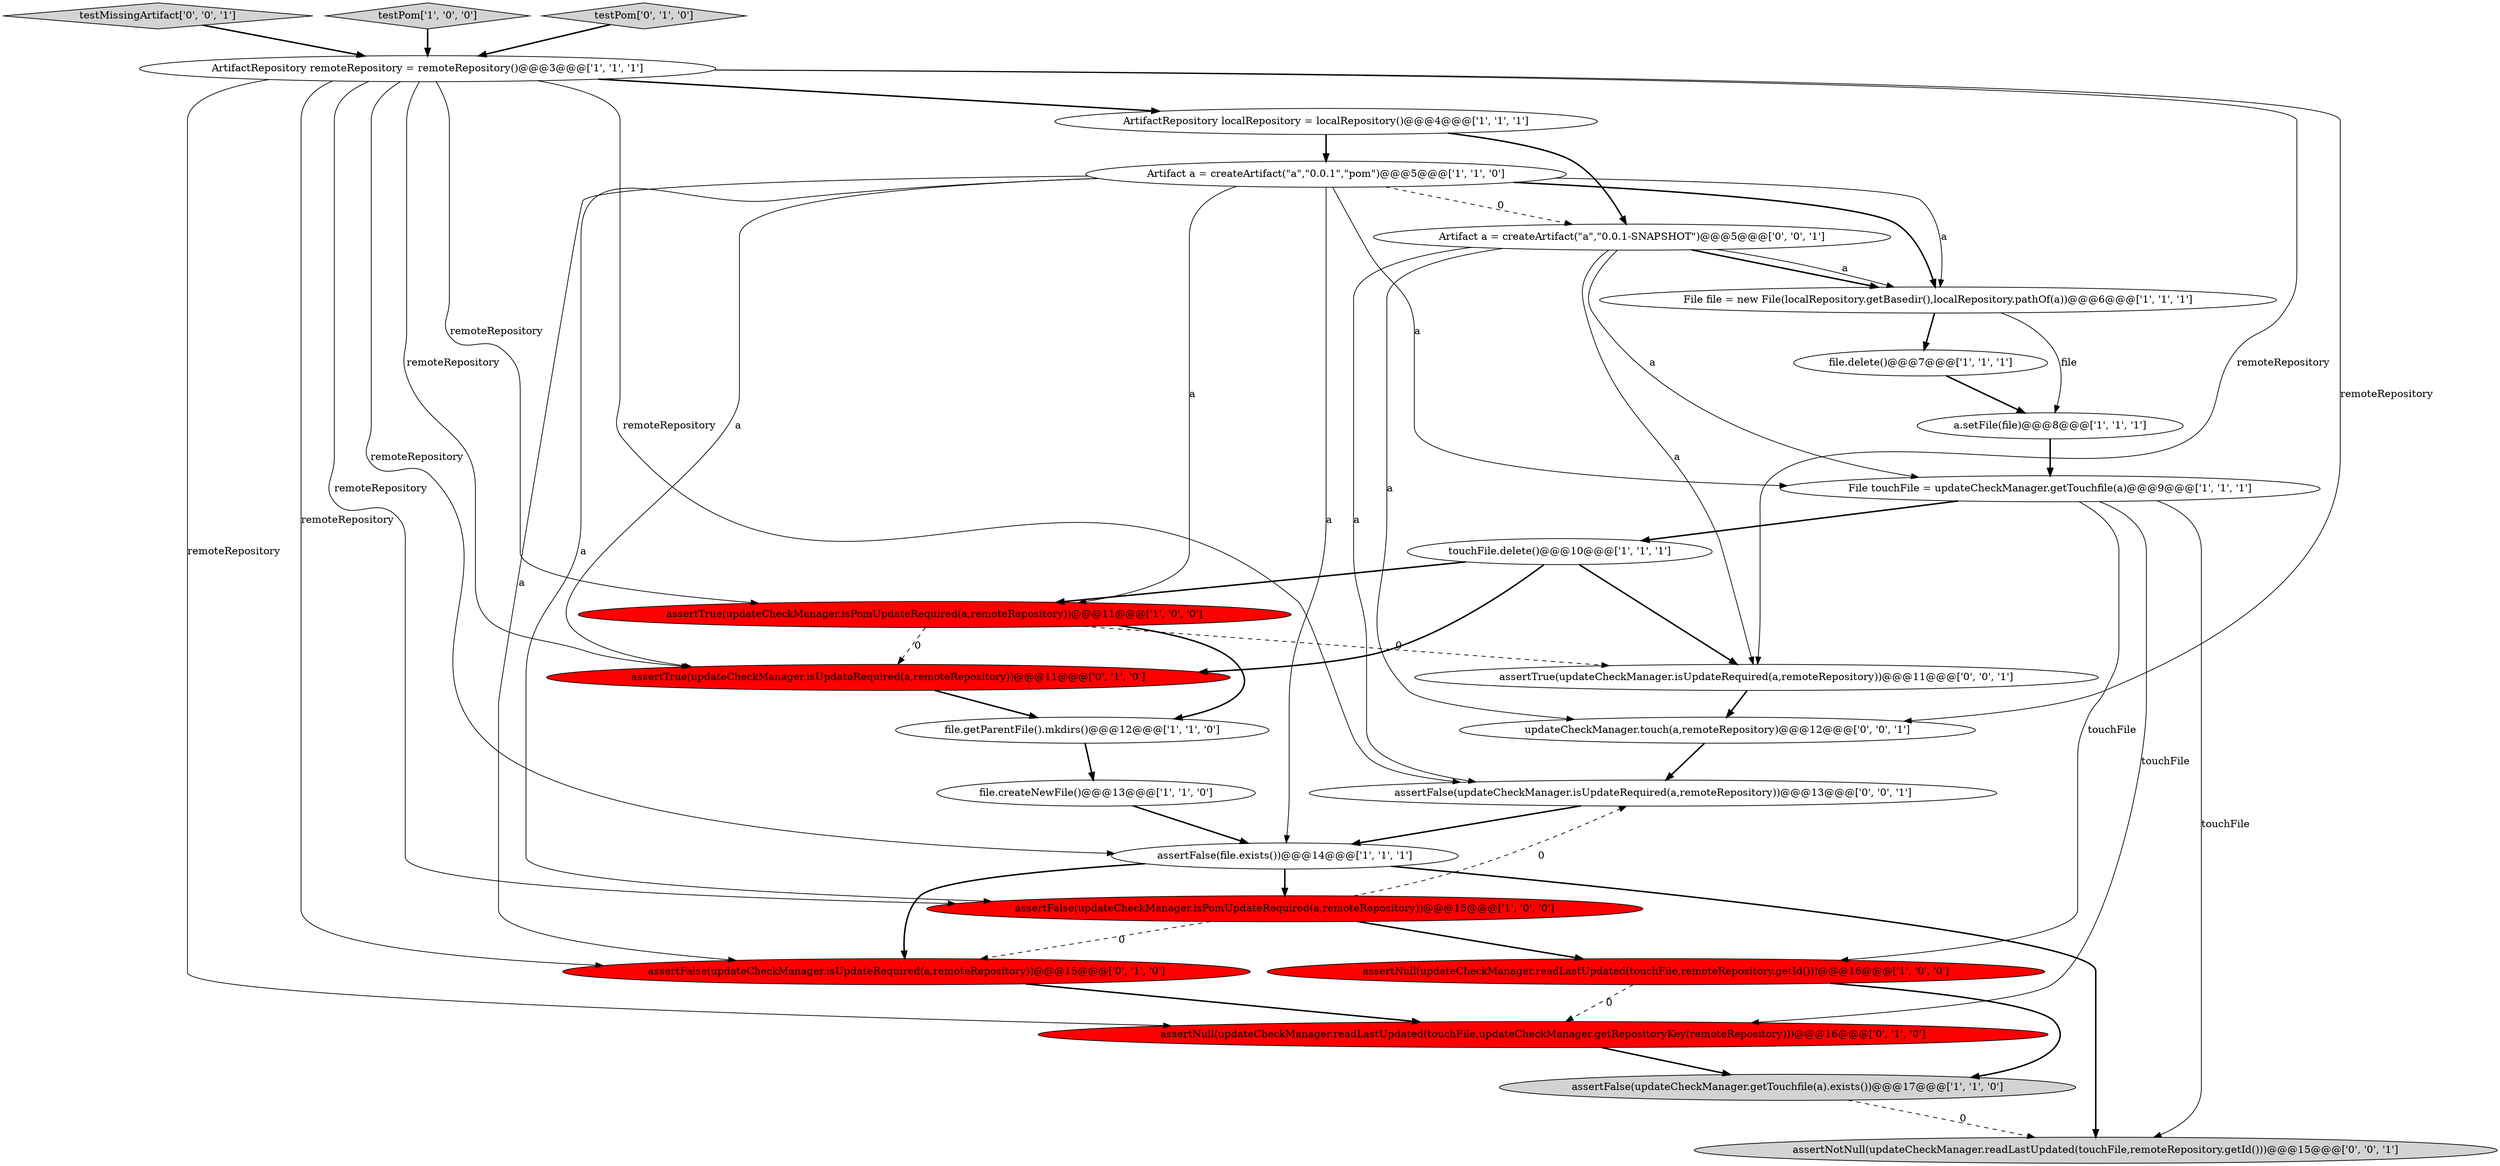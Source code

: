 digraph {
20 [style = filled, label = "assertTrue(updateCheckManager.isUpdateRequired(a,remoteRepository))@@@11@@@['0', '0', '1']", fillcolor = white, shape = ellipse image = "AAA0AAABBB3BBB"];
25 [style = filled, label = "Artifact a = createArtifact(\"a\",\"0.0.1-SNAPSHOT\")@@@5@@@['0', '0', '1']", fillcolor = white, shape = ellipse image = "AAA0AAABBB3BBB"];
16 [style = filled, label = "assertTrue(updateCheckManager.isUpdateRequired(a,remoteRepository))@@@11@@@['0', '1', '0']", fillcolor = red, shape = ellipse image = "AAA1AAABBB2BBB"];
22 [style = filled, label = "updateCheckManager.touch(a,remoteRepository)@@@12@@@['0', '0', '1']", fillcolor = white, shape = ellipse image = "AAA0AAABBB3BBB"];
13 [style = filled, label = "assertFalse(updateCheckManager.getTouchfile(a).exists())@@@17@@@['1', '1', '0']", fillcolor = lightgray, shape = ellipse image = "AAA0AAABBB1BBB"];
2 [style = filled, label = "Artifact a = createArtifact(\"a\",\"0.0.1\",\"pom\")@@@5@@@['1', '1', '0']", fillcolor = white, shape = ellipse image = "AAA0AAABBB1BBB"];
21 [style = filled, label = "assertFalse(updateCheckManager.isUpdateRequired(a,remoteRepository))@@@13@@@['0', '0', '1']", fillcolor = white, shape = ellipse image = "AAA0AAABBB3BBB"];
18 [style = filled, label = "assertFalse(updateCheckManager.isUpdateRequired(a,remoteRepository))@@@15@@@['0', '1', '0']", fillcolor = red, shape = ellipse image = "AAA1AAABBB2BBB"];
5 [style = filled, label = "ArtifactRepository localRepository = localRepository()@@@4@@@['1', '1', '1']", fillcolor = white, shape = ellipse image = "AAA0AAABBB1BBB"];
15 [style = filled, label = "file.getParentFile().mkdirs()@@@12@@@['1', '1', '0']", fillcolor = white, shape = ellipse image = "AAA0AAABBB1BBB"];
6 [style = filled, label = "File file = new File(localRepository.getBasedir(),localRepository.pathOf(a))@@@6@@@['1', '1', '1']", fillcolor = white, shape = ellipse image = "AAA0AAABBB1BBB"];
3 [style = filled, label = "file.createNewFile()@@@13@@@['1', '1', '0']", fillcolor = white, shape = ellipse image = "AAA0AAABBB1BBB"];
12 [style = filled, label = "a.setFile(file)@@@8@@@['1', '1', '1']", fillcolor = white, shape = ellipse image = "AAA0AAABBB1BBB"];
23 [style = filled, label = "assertNotNull(updateCheckManager.readLastUpdated(touchFile,remoteRepository.getId()))@@@15@@@['0', '0', '1']", fillcolor = lightgray, shape = ellipse image = "AAA0AAABBB3BBB"];
24 [style = filled, label = "testMissingArtifact['0', '0', '1']", fillcolor = lightgray, shape = diamond image = "AAA0AAABBB3BBB"];
8 [style = filled, label = "touchFile.delete()@@@10@@@['1', '1', '1']", fillcolor = white, shape = ellipse image = "AAA0AAABBB1BBB"];
11 [style = filled, label = "testPom['1', '0', '0']", fillcolor = lightgray, shape = diamond image = "AAA0AAABBB1BBB"];
4 [style = filled, label = "assertNull(updateCheckManager.readLastUpdated(touchFile,remoteRepository.getId()))@@@16@@@['1', '0', '0']", fillcolor = red, shape = ellipse image = "AAA1AAABBB1BBB"];
17 [style = filled, label = "assertNull(updateCheckManager.readLastUpdated(touchFile,updateCheckManager.getRepositoryKey(remoteRepository)))@@@16@@@['0', '1', '0']", fillcolor = red, shape = ellipse image = "AAA1AAABBB2BBB"];
1 [style = filled, label = "assertTrue(updateCheckManager.isPomUpdateRequired(a,remoteRepository))@@@11@@@['1', '0', '0']", fillcolor = red, shape = ellipse image = "AAA1AAABBB1BBB"];
19 [style = filled, label = "testPom['0', '1', '0']", fillcolor = lightgray, shape = diamond image = "AAA0AAABBB2BBB"];
14 [style = filled, label = "file.delete()@@@7@@@['1', '1', '1']", fillcolor = white, shape = ellipse image = "AAA0AAABBB1BBB"];
10 [style = filled, label = "assertFalse(updateCheckManager.isPomUpdateRequired(a,remoteRepository))@@@15@@@['1', '0', '0']", fillcolor = red, shape = ellipse image = "AAA1AAABBB1BBB"];
9 [style = filled, label = "assertFalse(file.exists())@@@14@@@['1', '1', '1']", fillcolor = white, shape = ellipse image = "AAA0AAABBB1BBB"];
0 [style = filled, label = "ArtifactRepository remoteRepository = remoteRepository()@@@3@@@['1', '1', '1']", fillcolor = white, shape = ellipse image = "AAA0AAABBB1BBB"];
7 [style = filled, label = "File touchFile = updateCheckManager.getTouchfile(a)@@@9@@@['1', '1', '1']", fillcolor = white, shape = ellipse image = "AAA0AAABBB1BBB"];
8->16 [style = bold, label=""];
16->15 [style = bold, label=""];
0->1 [style = solid, label="remoteRepository"];
25->21 [style = solid, label="a"];
6->12 [style = solid, label="file"];
10->21 [style = dashed, label="0"];
25->20 [style = solid, label="a"];
2->6 [style = solid, label="a"];
2->1 [style = solid, label="a"];
7->23 [style = solid, label="touchFile"];
4->17 [style = dashed, label="0"];
2->6 [style = bold, label=""];
24->0 [style = bold, label=""];
1->15 [style = bold, label=""];
4->13 [style = bold, label=""];
2->10 [style = solid, label="a"];
22->21 [style = bold, label=""];
18->17 [style = bold, label=""];
2->9 [style = solid, label="a"];
0->16 [style = solid, label="remoteRepository"];
0->9 [style = solid, label="remoteRepository"];
25->22 [style = solid, label="a"];
9->10 [style = bold, label=""];
25->6 [style = bold, label=""];
7->8 [style = bold, label=""];
15->3 [style = bold, label=""];
0->10 [style = solid, label="remoteRepository"];
0->17 [style = solid, label="remoteRepository"];
13->23 [style = dashed, label="0"];
25->7 [style = solid, label="a"];
12->7 [style = bold, label=""];
0->21 [style = solid, label="remoteRepository"];
5->25 [style = bold, label=""];
19->0 [style = bold, label=""];
20->22 [style = bold, label=""];
1->20 [style = dashed, label="0"];
6->14 [style = bold, label=""];
3->9 [style = bold, label=""];
8->1 [style = bold, label=""];
9->23 [style = bold, label=""];
7->4 [style = solid, label="touchFile"];
5->2 [style = bold, label=""];
25->6 [style = solid, label="a"];
11->0 [style = bold, label=""];
21->9 [style = bold, label=""];
0->20 [style = solid, label="remoteRepository"];
9->18 [style = bold, label=""];
8->20 [style = bold, label=""];
2->16 [style = solid, label="a"];
2->18 [style = solid, label="a"];
1->16 [style = dashed, label="0"];
14->12 [style = bold, label=""];
7->17 [style = solid, label="touchFile"];
2->25 [style = dashed, label="0"];
10->4 [style = bold, label=""];
17->13 [style = bold, label=""];
0->22 [style = solid, label="remoteRepository"];
0->18 [style = solid, label="remoteRepository"];
10->18 [style = dashed, label="0"];
0->5 [style = bold, label=""];
2->7 [style = solid, label="a"];
}
